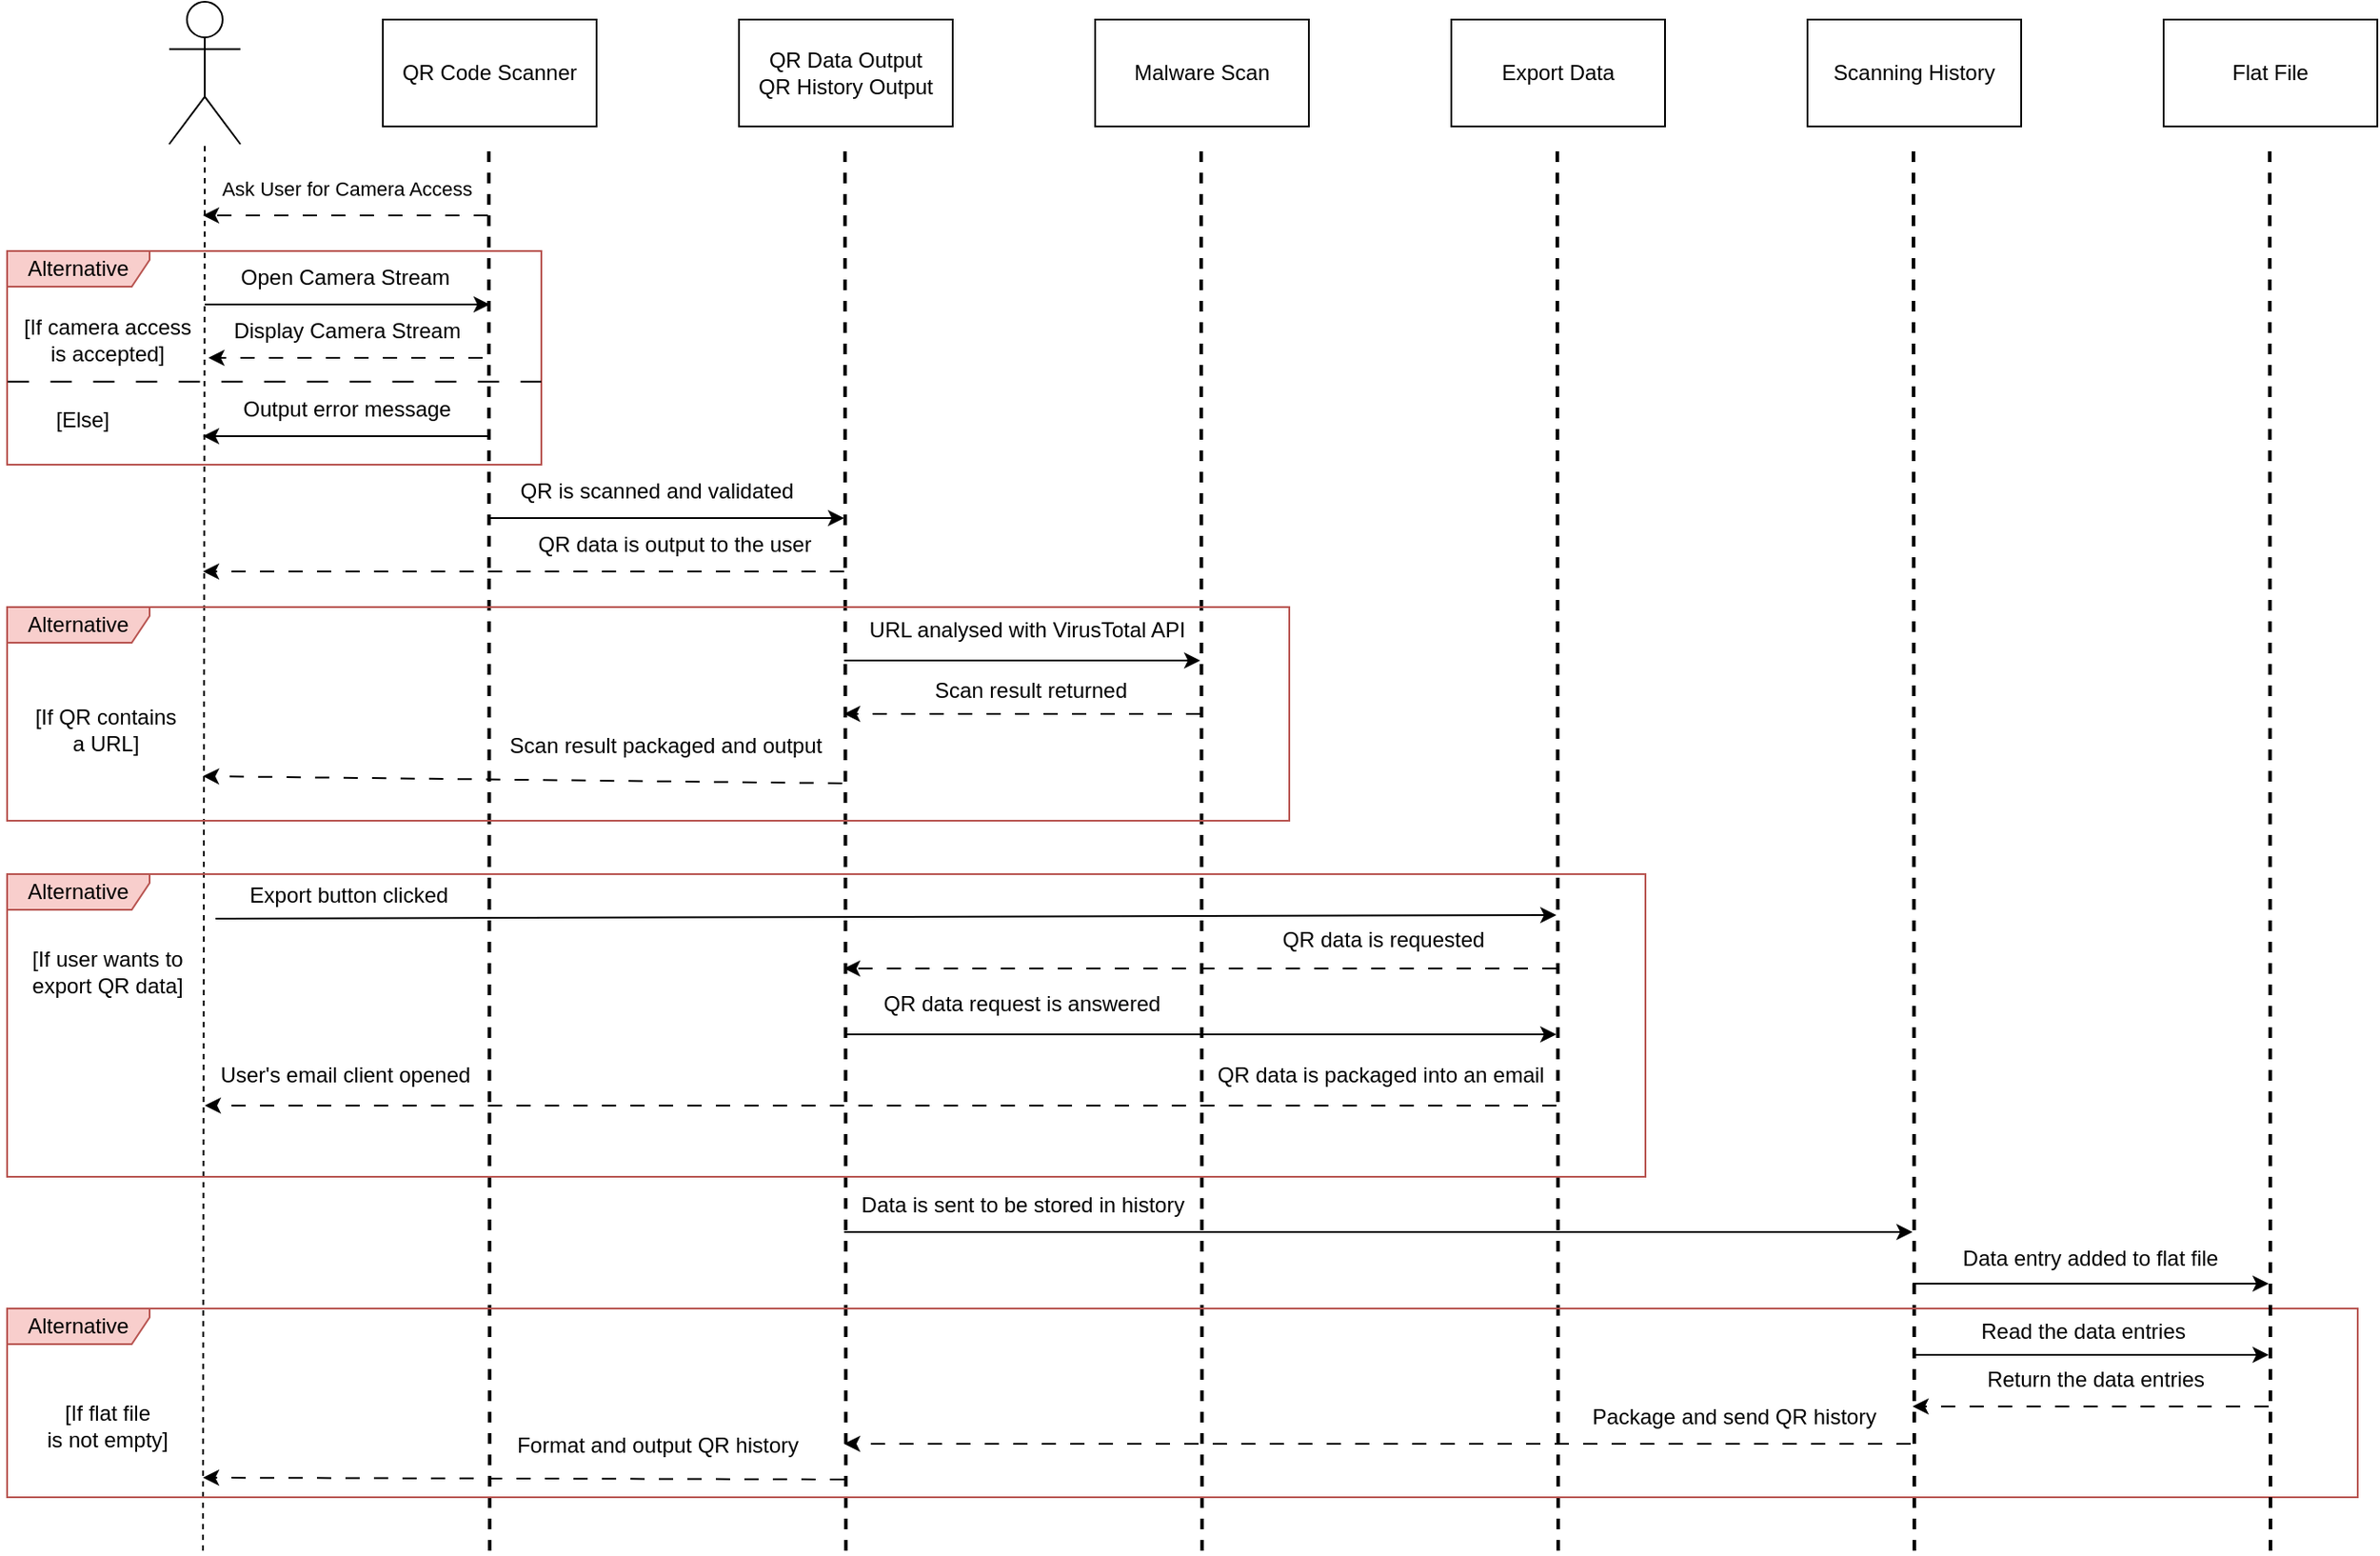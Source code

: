 <mxfile version="22.1.7" type="github">
  <diagram name="Page-1" id="13e1069c-82ec-6db2-03f1-153e76fe0fe0">
    <mxGraphModel dx="1434" dy="822" grid="1" gridSize="10" guides="1" tooltips="1" connect="1" arrows="1" fold="1" page="1" pageScale="1" pageWidth="1700" pageHeight="1100" background="none" math="0" shadow="0">
      <root>
        <mxCell id="0" />
        <mxCell id="1" parent="0" />
        <mxCell id="pt2JZulDlgeTbI0p0Ly0-1" value="" style="shape=umlActor;verticalLabelPosition=bottom;verticalAlign=top;html=1;outlineConnect=0;" parent="1" vertex="1">
          <mxGeometry x="278" y="115" width="40" height="80" as="geometry" />
        </mxCell>
        <mxCell id="pt2JZulDlgeTbI0p0Ly0-2" value="" style="endArrow=none;dashed=1;html=1;rounded=0;" parent="1" edge="1">
          <mxGeometry width="50" height="50" relative="1" as="geometry">
            <mxPoint x="297" y="985" as="sourcePoint" />
            <mxPoint x="298" y="195" as="targetPoint" />
          </mxGeometry>
        </mxCell>
        <mxCell id="pt2JZulDlgeTbI0p0Ly0-4" value="QR Code Scanner" style="rounded=0;whiteSpace=wrap;html=1;" parent="1" vertex="1">
          <mxGeometry x="398" y="125" width="120" height="60" as="geometry" />
        </mxCell>
        <mxCell id="pt2JZulDlgeTbI0p0Ly0-5" value="" style="endArrow=none;dashed=1;html=1;rounded=0;strokeWidth=2;" parent="1" edge="1">
          <mxGeometry width="50" height="50" relative="1" as="geometry">
            <mxPoint x="458" y="985" as="sourcePoint" />
            <mxPoint x="457.5" y="195" as="targetPoint" />
          </mxGeometry>
        </mxCell>
        <mxCell id="pt2JZulDlgeTbI0p0Ly0-6" value="QR Data Output&lt;br&gt;QR History Output" style="rounded=0;whiteSpace=wrap;html=1;" parent="1" vertex="1">
          <mxGeometry x="598" y="125" width="120" height="60" as="geometry" />
        </mxCell>
        <mxCell id="pt2JZulDlgeTbI0p0Ly0-7" value="Malware Scan" style="rounded=0;whiteSpace=wrap;html=1;" parent="1" vertex="1">
          <mxGeometry x="798" y="125" width="120" height="60" as="geometry" />
        </mxCell>
        <mxCell id="pt2JZulDlgeTbI0p0Ly0-8" value="Scanning History" style="rounded=0;whiteSpace=wrap;html=1;" parent="1" vertex="1">
          <mxGeometry x="1198" y="125" width="120" height="60" as="geometry" />
        </mxCell>
        <mxCell id="pt2JZulDlgeTbI0p0Ly0-10" value="Export Data" style="rounded=0;whiteSpace=wrap;html=1;" parent="1" vertex="1">
          <mxGeometry x="998" y="125" width="120" height="60" as="geometry" />
        </mxCell>
        <mxCell id="pt2JZulDlgeTbI0p0Ly0-11" value="" style="endArrow=none;dashed=1;html=1;rounded=0;strokeWidth=2;" parent="1" edge="1">
          <mxGeometry width="50" height="50" relative="1" as="geometry">
            <mxPoint x="658" y="985" as="sourcePoint" />
            <mxPoint x="657.5" y="195" as="targetPoint" />
          </mxGeometry>
        </mxCell>
        <mxCell id="pt2JZulDlgeTbI0p0Ly0-12" value="" style="endArrow=none;dashed=1;html=1;rounded=0;strokeWidth=2;" parent="1" edge="1">
          <mxGeometry width="50" height="50" relative="1" as="geometry">
            <mxPoint x="858" y="985" as="sourcePoint" />
            <mxPoint x="857.5" y="195" as="targetPoint" />
          </mxGeometry>
        </mxCell>
        <mxCell id="pt2JZulDlgeTbI0p0Ly0-13" value="" style="endArrow=none;dashed=1;html=1;rounded=0;strokeWidth=2;" parent="1" edge="1">
          <mxGeometry width="50" height="50" relative="1" as="geometry">
            <mxPoint x="1058" y="985" as="sourcePoint" />
            <mxPoint x="1057.5" y="195" as="targetPoint" />
          </mxGeometry>
        </mxCell>
        <mxCell id="pt2JZulDlgeTbI0p0Ly0-14" value="" style="endArrow=none;dashed=1;html=1;rounded=0;strokeWidth=2;" parent="1" edge="1">
          <mxGeometry width="50" height="50" relative="1" as="geometry">
            <mxPoint x="1258" y="985" as="sourcePoint" />
            <mxPoint x="1257.5" y="195" as="targetPoint" />
          </mxGeometry>
        </mxCell>
        <mxCell id="pt2JZulDlgeTbI0p0Ly0-23" value="[If camera access &lt;br&gt;is accepted]" style="text;html=1;align=center;verticalAlign=middle;resizable=0;points=[];autosize=1;strokeColor=none;fillColor=none;" parent="1" vertex="1">
          <mxGeometry x="183" y="285" width="120" height="40" as="geometry" />
        </mxCell>
        <mxCell id="pt2JZulDlgeTbI0p0Ly0-25" value="" style="endArrow=classic;html=1;rounded=0;" parent="1" edge="1">
          <mxGeometry width="50" height="50" relative="1" as="geometry">
            <mxPoint x="298" y="285" as="sourcePoint" />
            <mxPoint x="458" y="285" as="targetPoint" />
          </mxGeometry>
        </mxCell>
        <mxCell id="pt2JZulDlgeTbI0p0Ly0-27" value="Open Camera Stream" style="text;html=1;strokeColor=none;fillColor=none;align=center;verticalAlign=middle;whiteSpace=wrap;rounded=0;" parent="1" vertex="1">
          <mxGeometry x="307" y="255" width="140" height="30" as="geometry" />
        </mxCell>
        <mxCell id="pt2JZulDlgeTbI0p0Ly0-28" value="" style="endArrow=classic;html=1;rounded=0;dashed=1;dashPattern=8 8;" parent="1" edge="1">
          <mxGeometry width="50" height="50" relative="1" as="geometry">
            <mxPoint x="457" y="235" as="sourcePoint" />
            <mxPoint x="297" y="235" as="targetPoint" />
          </mxGeometry>
        </mxCell>
        <mxCell id="pt2JZulDlgeTbI0p0Ly0-29" value="&lt;font style=&quot;font-size: 11px;&quot;&gt;Ask User for Camera Access&lt;br&gt;&lt;/font&gt;" style="text;html=1;strokeColor=none;fillColor=none;align=center;verticalAlign=middle;whiteSpace=wrap;rounded=0;" parent="1" vertex="1">
          <mxGeometry x="273" y="205" width="210" height="30" as="geometry" />
        </mxCell>
        <mxCell id="pt2JZulDlgeTbI0p0Ly0-31" value="" style="endArrow=classic;html=1;rounded=0;dashed=1;dashPattern=8 8;" parent="1" edge="1">
          <mxGeometry width="50" height="50" relative="1" as="geometry">
            <mxPoint x="454" y="315" as="sourcePoint" />
            <mxPoint x="300" y="315" as="targetPoint" />
          </mxGeometry>
        </mxCell>
        <mxCell id="pt2JZulDlgeTbI0p0Ly0-32" value="Display Camera Stream" style="text;html=1;strokeColor=none;fillColor=none;align=center;verticalAlign=middle;whiteSpace=wrap;rounded=0;" parent="1" vertex="1">
          <mxGeometry x="308" y="285" width="140" height="30" as="geometry" />
        </mxCell>
        <mxCell id="pt2JZulDlgeTbI0p0Ly0-34" value="" style="endArrow=classic;html=1;rounded=0;" parent="1" edge="1">
          <mxGeometry width="50" height="50" relative="1" as="geometry">
            <mxPoint x="457" y="359" as="sourcePoint" />
            <mxPoint x="297" y="359" as="targetPoint" />
          </mxGeometry>
        </mxCell>
        <mxCell id="pt2JZulDlgeTbI0p0Ly0-35" value="Output error message" style="text;html=1;strokeColor=none;fillColor=none;align=center;verticalAlign=middle;whiteSpace=wrap;rounded=0;" parent="1" vertex="1">
          <mxGeometry x="308" y="329" width="140" height="30" as="geometry" />
        </mxCell>
        <mxCell id="pt2JZulDlgeTbI0p0Ly0-36" value="" style="group" parent="1" vertex="1" connectable="0">
          <mxGeometry x="187" y="255" width="300" height="120" as="geometry" />
        </mxCell>
        <mxCell id="pt2JZulDlgeTbI0p0Ly0-15" value="Alternative" style="shape=umlFrame;whiteSpace=wrap;html=1;pointerEvents=0;width=80;height=20;fillColor=#f8cecc;strokeColor=#b85450;" parent="pt2JZulDlgeTbI0p0Ly0-36" vertex="1">
          <mxGeometry width="300" height="120" as="geometry" />
        </mxCell>
        <mxCell id="pt2JZulDlgeTbI0p0Ly0-16" value="" style="endArrow=none;dashed=1;html=1;rounded=0;entryX=1;entryY=0.497;entryDx=0;entryDy=0;entryPerimeter=0;exitX=0.001;exitY=0.497;exitDx=0;exitDy=0;exitPerimeter=0;dashPattern=12 12;" parent="pt2JZulDlgeTbI0p0Ly0-36" edge="1">
          <mxGeometry width="50" height="50" relative="1" as="geometry">
            <mxPoint x="0.3" y="73.368" as="sourcePoint" />
            <mxPoint x="300" y="73.368" as="targetPoint" />
          </mxGeometry>
        </mxCell>
        <mxCell id="pt2JZulDlgeTbI0p0Ly0-24" value="[Else]" style="text;html=1;align=center;verticalAlign=middle;resizable=0;points=[];autosize=1;strokeColor=none;fillColor=none;" parent="pt2JZulDlgeTbI0p0Ly0-36" vertex="1">
          <mxGeometry x="16.731" y="80" width="50" height="30" as="geometry" />
        </mxCell>
        <mxCell id="pt2JZulDlgeTbI0p0Ly0-39" value="" style="endArrow=classic;html=1;rounded=0;" parent="1" edge="1">
          <mxGeometry width="50" height="50" relative="1" as="geometry">
            <mxPoint x="457" y="405" as="sourcePoint" />
            <mxPoint x="657" y="405" as="targetPoint" />
          </mxGeometry>
        </mxCell>
        <mxCell id="pt2JZulDlgeTbI0p0Ly0-40" value="QR is scanned and validated" style="text;html=1;strokeColor=none;fillColor=none;align=center;verticalAlign=middle;whiteSpace=wrap;rounded=0;" parent="1" vertex="1">
          <mxGeometry x="447" y="375" width="210" height="30" as="geometry" />
        </mxCell>
        <mxCell id="pt2JZulDlgeTbI0p0Ly0-41" value="" style="endArrow=classic;html=1;rounded=0;dashed=1;dashPattern=8 8;" parent="1" edge="1">
          <mxGeometry width="50" height="50" relative="1" as="geometry">
            <mxPoint x="657" y="435" as="sourcePoint" />
            <mxPoint x="297" y="435" as="targetPoint" />
          </mxGeometry>
        </mxCell>
        <mxCell id="pt2JZulDlgeTbI0p0Ly0-52" value="[If QR contains&lt;br&gt;a URL]" style="text;html=1;align=center;verticalAlign=middle;resizable=0;points=[];autosize=1;strokeColor=none;fillColor=none;" parent="1" vertex="1">
          <mxGeometry x="192" y="504" width="100" height="40" as="geometry" />
        </mxCell>
        <mxCell id="pt2JZulDlgeTbI0p0Ly0-53" value="" style="endArrow=classic;html=1;rounded=0;" parent="1" edge="1">
          <mxGeometry width="50" height="50" relative="1" as="geometry">
            <mxPoint x="657" y="485" as="sourcePoint" />
            <mxPoint x="857" y="485" as="targetPoint" />
          </mxGeometry>
        </mxCell>
        <mxCell id="pt2JZulDlgeTbI0p0Ly0-55" value="" style="endArrow=classic;html=1;rounded=0;dashed=1;dashPattern=8 8;" parent="1" edge="1">
          <mxGeometry width="50" height="50" relative="1" as="geometry">
            <mxPoint x="857" y="515" as="sourcePoint" />
            <mxPoint x="657" y="515" as="targetPoint" />
          </mxGeometry>
        </mxCell>
        <mxCell id="pt2JZulDlgeTbI0p0Ly0-56" value="URL analysed with VirusTotal API" style="text;html=1;strokeColor=none;fillColor=none;align=center;verticalAlign=middle;whiteSpace=wrap;rounded=0;" parent="1" vertex="1">
          <mxGeometry x="655" y="453" width="210" height="30" as="geometry" />
        </mxCell>
        <mxCell id="pt2JZulDlgeTbI0p0Ly0-49" value="Alternative" style="shape=umlFrame;whiteSpace=wrap;html=1;pointerEvents=0;width=80;height=20;fillColor=#f8cecc;strokeColor=#b85450;" parent="1" vertex="1">
          <mxGeometry x="187" y="455" width="720" height="120" as="geometry" />
        </mxCell>
        <mxCell id="pt2JZulDlgeTbI0p0Ly0-42" value="Scan result returned" style="text;html=1;strokeColor=none;fillColor=none;align=center;verticalAlign=middle;whiteSpace=wrap;rounded=0;" parent="1" vertex="1">
          <mxGeometry x="657" y="484" width="210" height="35" as="geometry" />
        </mxCell>
        <mxCell id="pt2JZulDlgeTbI0p0Ly0-58" value="" style="endArrow=classic;html=1;rounded=0;dashed=1;dashPattern=8 8;exitX=0.971;exitY=1.114;exitDx=0;exitDy=0;exitPerimeter=0;" parent="1" source="pt2JZulDlgeTbI0p0Ly0-60" edge="1">
          <mxGeometry width="50" height="50" relative="1" as="geometry">
            <mxPoint x="857" y="550" as="sourcePoint" />
            <mxPoint x="297" y="550" as="targetPoint" />
          </mxGeometry>
        </mxCell>
        <mxCell id="pt2JZulDlgeTbI0p0Ly0-60" value="Scan result packaged and output" style="text;html=1;strokeColor=none;fillColor=none;align=center;verticalAlign=middle;whiteSpace=wrap;rounded=0;" parent="1" vertex="1">
          <mxGeometry x="452" y="515" width="210" height="35" as="geometry" />
        </mxCell>
        <mxCell id="pt2JZulDlgeTbI0p0Ly0-62" value="QR data is output to the user" style="text;html=1;strokeColor=none;fillColor=none;align=center;verticalAlign=middle;whiteSpace=wrap;rounded=0;" parent="1" vertex="1">
          <mxGeometry x="457" y="405" width="210" height="30" as="geometry" />
        </mxCell>
        <mxCell id="pt2JZulDlgeTbI0p0Ly0-64" value="Alternative" style="shape=umlFrame;whiteSpace=wrap;html=1;pointerEvents=0;width=80;height=20;fillColor=#f8cecc;strokeColor=#b85450;" parent="1" vertex="1">
          <mxGeometry x="187" y="849" width="1320" height="106" as="geometry" />
        </mxCell>
        <mxCell id="pt2JZulDlgeTbI0p0Ly0-65" value="[If user wants to &lt;br&gt;export QR data]" style="text;html=1;align=center;verticalAlign=middle;resizable=0;points=[];autosize=1;strokeColor=none;fillColor=none;" parent="1" vertex="1">
          <mxGeometry x="188" y="640" width="110" height="40" as="geometry" />
        </mxCell>
        <mxCell id="pt2JZulDlgeTbI0p0Ly0-66" value="" style="endArrow=classic;html=1;rounded=0;exitX=1.055;exitY=-0.075;exitDx=0;exitDy=0;exitPerimeter=0;" parent="1" edge="1">
          <mxGeometry width="50" height="50" relative="1" as="geometry">
            <mxPoint x="304.05" y="630" as="sourcePoint" />
            <mxPoint x="1057" y="628" as="targetPoint" />
          </mxGeometry>
        </mxCell>
        <mxCell id="pt2JZulDlgeTbI0p0Ly0-67" value="Export button clicked" style="text;html=1;strokeColor=none;fillColor=none;align=center;verticalAlign=middle;whiteSpace=wrap;rounded=0;" parent="1" vertex="1">
          <mxGeometry x="307" y="602" width="144" height="30" as="geometry" />
        </mxCell>
        <mxCell id="pt2JZulDlgeTbI0p0Ly0-69" value="" style="endArrow=classic;html=1;rounded=0;dashed=1;dashPattern=8 8;" parent="1" edge="1">
          <mxGeometry width="50" height="50" relative="1" as="geometry">
            <mxPoint x="1057" y="658" as="sourcePoint" />
            <mxPoint x="657" y="658" as="targetPoint" />
          </mxGeometry>
        </mxCell>
        <mxCell id="pt2JZulDlgeTbI0p0Ly0-70" value="QR data is requested" style="text;html=1;strokeColor=none;fillColor=none;align=center;verticalAlign=middle;whiteSpace=wrap;rounded=0;" parent="1" vertex="1">
          <mxGeometry x="888" y="627" width="144" height="30" as="geometry" />
        </mxCell>
        <mxCell id="pt2JZulDlgeTbI0p0Ly0-73" value="" style="endArrow=classic;html=1;rounded=0;" parent="1" edge="1">
          <mxGeometry width="50" height="50" relative="1" as="geometry">
            <mxPoint x="657" y="695" as="sourcePoint" />
            <mxPoint x="1057" y="695" as="targetPoint" />
          </mxGeometry>
        </mxCell>
        <mxCell id="pt2JZulDlgeTbI0p0Ly0-74" value="QR data request is answered" style="text;html=1;strokeColor=none;fillColor=none;align=center;verticalAlign=middle;whiteSpace=wrap;rounded=0;fontSize=12;" parent="1" vertex="1">
          <mxGeometry x="652" y="663" width="210" height="30" as="geometry" />
        </mxCell>
        <mxCell id="pt2JZulDlgeTbI0p0Ly0-77" value="" style="endArrow=classic;html=1;rounded=0;dashed=1;dashPattern=8 8;" parent="1" edge="1">
          <mxGeometry width="50" height="50" relative="1" as="geometry">
            <mxPoint x="1057" y="735" as="sourcePoint" />
            <mxPoint x="298" y="735" as="targetPoint" />
          </mxGeometry>
        </mxCell>
        <mxCell id="pt2JZulDlgeTbI0p0Ly0-78" value="QR data is packaged into an email" style="text;html=1;strokeColor=none;fillColor=none;align=center;verticalAlign=middle;whiteSpace=wrap;rounded=0;" parent="1" vertex="1">
          <mxGeometry x="861" y="703" width="195" height="30" as="geometry" />
        </mxCell>
        <mxCell id="pt2JZulDlgeTbI0p0Ly0-79" value="User&#39;s email client opened" style="text;html=1;strokeColor=none;fillColor=none;align=center;verticalAlign=middle;whiteSpace=wrap;rounded=0;" parent="1" vertex="1">
          <mxGeometry x="297" y="703" width="160" height="30" as="geometry" />
        </mxCell>
        <mxCell id="pt2JZulDlgeTbI0p0Ly0-80" value="Alternative" style="shape=umlFrame;whiteSpace=wrap;html=1;pointerEvents=0;width=80;height=20;fillColor=#f8cecc;strokeColor=#b85450;" parent="1" vertex="1">
          <mxGeometry x="187" y="605" width="920" height="170" as="geometry" />
        </mxCell>
        <mxCell id="pt2JZulDlgeTbI0p0Ly0-81" value="[If flat file&lt;br&gt; is not empty]" style="text;html=1;align=center;verticalAlign=middle;resizable=0;points=[];autosize=1;strokeColor=none;fillColor=none;" parent="1" vertex="1">
          <mxGeometry x="198" y="895" width="90" height="40" as="geometry" />
        </mxCell>
        <mxCell id="pt2JZulDlgeTbI0p0Ly0-82" value="" style="endArrow=classic;html=1;rounded=0;" parent="1" edge="1">
          <mxGeometry width="50" height="50" relative="1" as="geometry">
            <mxPoint x="657" y="806" as="sourcePoint" />
            <mxPoint x="1257" y="806" as="targetPoint" />
          </mxGeometry>
        </mxCell>
        <mxCell id="pt2JZulDlgeTbI0p0Ly0-83" value="Data is sent to be stored in history" style="text;html=1;strokeColor=none;fillColor=none;align=center;verticalAlign=middle;whiteSpace=wrap;rounded=0;" parent="1" vertex="1">
          <mxGeometry x="642.5" y="776" width="229" height="30" as="geometry" />
        </mxCell>
        <mxCell id="pt2JZulDlgeTbI0p0Ly0-84" value="Flat File" style="rounded=0;whiteSpace=wrap;html=1;" parent="1" vertex="1">
          <mxGeometry x="1398" y="125" width="120" height="60" as="geometry" />
        </mxCell>
        <mxCell id="pt2JZulDlgeTbI0p0Ly0-85" value="" style="endArrow=classic;html=1;rounded=0;" parent="1" edge="1">
          <mxGeometry width="50" height="50" relative="1" as="geometry">
            <mxPoint x="1257" y="835" as="sourcePoint" />
            <mxPoint x="1457" y="835" as="targetPoint" />
          </mxGeometry>
        </mxCell>
        <mxCell id="pt2JZulDlgeTbI0p0Ly0-86" value="" style="endArrow=none;dashed=1;html=1;rounded=0;strokeWidth=2;" parent="1" edge="1">
          <mxGeometry width="50" height="50" relative="1" as="geometry">
            <mxPoint x="1458" y="985" as="sourcePoint" />
            <mxPoint x="1457.58" y="195" as="targetPoint" />
          </mxGeometry>
        </mxCell>
        <mxCell id="pt2JZulDlgeTbI0p0Ly0-87" value="Data entry added to flat file" style="text;html=1;strokeColor=none;fillColor=none;align=center;verticalAlign=middle;whiteSpace=wrap;rounded=0;" parent="1" vertex="1">
          <mxGeometry x="1277" y="806" width="160" height="30" as="geometry" />
        </mxCell>
        <mxCell id="pt2JZulDlgeTbI0p0Ly0-88" value="" style="endArrow=classic;html=1;rounded=0;" parent="1" edge="1">
          <mxGeometry width="50" height="50" relative="1" as="geometry">
            <mxPoint x="1257" y="875" as="sourcePoint" />
            <mxPoint x="1457" y="875" as="targetPoint" />
          </mxGeometry>
        </mxCell>
        <mxCell id="pt2JZulDlgeTbI0p0Ly0-89" value="Read the data entries" style="text;html=1;strokeColor=none;fillColor=none;align=center;verticalAlign=middle;whiteSpace=wrap;rounded=0;" parent="1" vertex="1">
          <mxGeometry x="1273" y="847" width="160" height="30" as="geometry" />
        </mxCell>
        <mxCell id="pt2JZulDlgeTbI0p0Ly0-90" value="Package and send QR history" style="text;html=1;strokeColor=none;fillColor=none;align=center;verticalAlign=middle;whiteSpace=wrap;rounded=0;" parent="1" vertex="1">
          <mxGeometry x="1067" y="895" width="180" height="30" as="geometry" />
        </mxCell>
        <mxCell id="pt2JZulDlgeTbI0p0Ly0-93" value="" style="endArrow=classic;html=1;rounded=0;dashed=1;dashPattern=8 8;" parent="1" edge="1">
          <mxGeometry width="50" height="50" relative="1" as="geometry">
            <mxPoint x="1457" y="904" as="sourcePoint" />
            <mxPoint x="1257" y="904" as="targetPoint" />
          </mxGeometry>
        </mxCell>
        <mxCell id="pt2JZulDlgeTbI0p0Ly0-94" value="Return the data entries" style="text;html=1;strokeColor=none;fillColor=none;align=center;verticalAlign=middle;whiteSpace=wrap;rounded=0;" parent="1" vertex="1">
          <mxGeometry x="1280" y="874" width="160" height="30" as="geometry" />
        </mxCell>
        <mxCell id="pt2JZulDlgeTbI0p0Ly0-95" value="" style="endArrow=classic;html=1;rounded=0;dashed=1;dashPattern=8 8;" parent="1" edge="1">
          <mxGeometry width="50" height="50" relative="1" as="geometry">
            <mxPoint x="1256" y="925" as="sourcePoint" />
            <mxPoint x="657" y="925" as="targetPoint" />
          </mxGeometry>
        </mxCell>
        <mxCell id="pt2JZulDlgeTbI0p0Ly0-96" value="" style="endArrow=classic;html=1;rounded=0;dashed=1;dashPattern=8 8;" parent="1" edge="1">
          <mxGeometry width="50" height="50" relative="1" as="geometry">
            <mxPoint x="657" y="945" as="sourcePoint" />
            <mxPoint x="297" y="944" as="targetPoint" />
          </mxGeometry>
        </mxCell>
        <mxCell id="pt2JZulDlgeTbI0p0Ly0-97" value="Format and output QR history" style="text;html=1;strokeColor=none;fillColor=none;align=center;verticalAlign=middle;whiteSpace=wrap;rounded=0;" parent="1" vertex="1">
          <mxGeometry x="438" y="911" width="229" height="30" as="geometry" />
        </mxCell>
      </root>
    </mxGraphModel>
  </diagram>
</mxfile>
